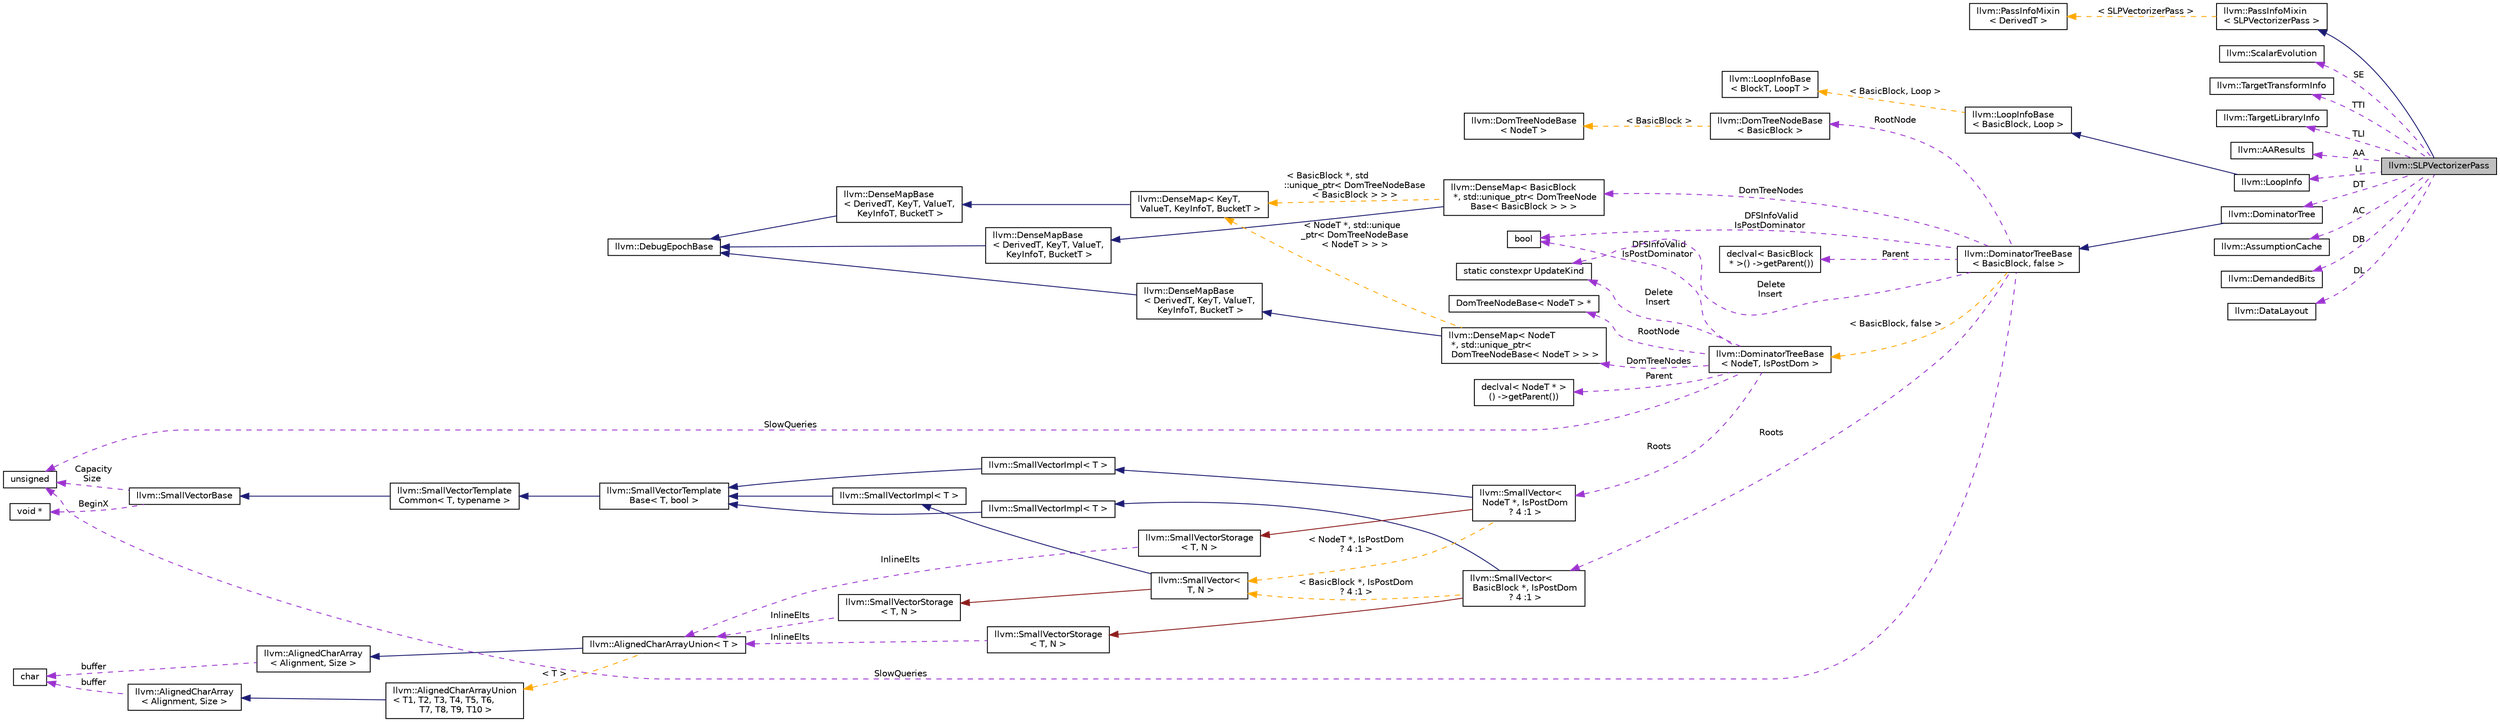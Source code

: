 digraph "llvm::SLPVectorizerPass"
{
 // LATEX_PDF_SIZE
  bgcolor="transparent";
  edge [fontname="Helvetica",fontsize="10",labelfontname="Helvetica",labelfontsize="10"];
  node [fontname="Helvetica",fontsize="10",shape="box"];
  rankdir="LR";
  Node1 [label="llvm::SLPVectorizerPass",height=0.2,width=0.4,color="black", fillcolor="grey75", style="filled", fontcolor="black",tooltip=" "];
  Node2 -> Node1 [dir="back",color="midnightblue",fontsize="10",style="solid",fontname="Helvetica"];
  Node2 [label="llvm::PassInfoMixin\l\< SLPVectorizerPass \>",height=0.2,width=0.4,color="black",URL="$structllvm_1_1PassInfoMixin.html",tooltip=" "];
  Node3 -> Node2 [dir="back",color="orange",fontsize="10",style="dashed",label=" \< SLPVectorizerPass \>" ,fontname="Helvetica"];
  Node3 [label="llvm::PassInfoMixin\l\< DerivedT \>",height=0.2,width=0.4,color="black",URL="$structllvm_1_1PassInfoMixin.html",tooltip="A CRTP mix-in to automatically provide informational APIs needed for passes."];
  Node4 -> Node1 [dir="back",color="darkorchid3",fontsize="10",style="dashed",label=" SE" ,fontname="Helvetica"];
  Node4 [label="llvm::ScalarEvolution",height=0.2,width=0.4,color="black",URL="$classllvm_1_1ScalarEvolution.html",tooltip="The main scalar evolution driver."];
  Node5 -> Node1 [dir="back",color="darkorchid3",fontsize="10",style="dashed",label=" TTI" ,fontname="Helvetica"];
  Node5 [label="llvm::TargetTransformInfo",height=0.2,width=0.4,color="black",URL="$classllvm_1_1TargetTransformInfo.html",tooltip="This pass provides access to the codegen interfaces that are needed for IR-level transformations."];
  Node6 -> Node1 [dir="back",color="darkorchid3",fontsize="10",style="dashed",label=" TLI" ,fontname="Helvetica"];
  Node6 [label="llvm::TargetLibraryInfo",height=0.2,width=0.4,color="black",URL="$classllvm_1_1TargetLibraryInfo.html",tooltip="Provides information about what library functions are available for the current target."];
  Node7 -> Node1 [dir="back",color="darkorchid3",fontsize="10",style="dashed",label=" AA" ,fontname="Helvetica"];
  Node7 [label="llvm::AAResults",height=0.2,width=0.4,color="black",URL="$classllvm_1_1AAResults.html",tooltip=" "];
  Node8 -> Node1 [dir="back",color="darkorchid3",fontsize="10",style="dashed",label=" LI" ,fontname="Helvetica"];
  Node8 [label="llvm::LoopInfo",height=0.2,width=0.4,color="black",URL="$classllvm_1_1LoopInfo.html",tooltip=" "];
  Node9 -> Node8 [dir="back",color="midnightblue",fontsize="10",style="solid",fontname="Helvetica"];
  Node9 [label="llvm::LoopInfoBase\l\< BasicBlock, Loop \>",height=0.2,width=0.4,color="black",URL="$classllvm_1_1LoopInfoBase.html",tooltip=" "];
  Node10 -> Node9 [dir="back",color="orange",fontsize="10",style="dashed",label=" \< BasicBlock, Loop \>" ,fontname="Helvetica"];
  Node10 [label="llvm::LoopInfoBase\l\< BlockT, LoopT \>",height=0.2,width=0.4,color="black",URL="$classllvm_1_1LoopInfoBase.html",tooltip="This class builds and contains all of the top-level loop structures in the specified function."];
  Node11 -> Node1 [dir="back",color="darkorchid3",fontsize="10",style="dashed",label=" DT" ,fontname="Helvetica"];
  Node11 [label="llvm::DominatorTree",height=0.2,width=0.4,color="black",URL="$classllvm_1_1DominatorTree.html",tooltip="Concrete subclass of DominatorTreeBase that is used to compute a normal dominator tree."];
  Node12 -> Node11 [dir="back",color="midnightblue",fontsize="10",style="solid",fontname="Helvetica"];
  Node12 [label="llvm::DominatorTreeBase\l\< BasicBlock, false \>",height=0.2,width=0.4,color="black",URL="$classllvm_1_1DominatorTreeBase.html",tooltip=" "];
  Node13 -> Node12 [dir="back",color="darkorchid3",fontsize="10",style="dashed",label=" DFSInfoValid\nIsPostDominator" ,fontname="Helvetica"];
  Node13 [label="bool",height=0.2,width=0.4,color="black",URL="$classbool.html",tooltip=" "];
  Node14 -> Node12 [dir="back",color="darkorchid3",fontsize="10",style="dashed",label=" Delete\nInsert" ,fontname="Helvetica"];
  Node14 [label="static constexpr UpdateKind",height=0.2,width=0.4,color="black",tooltip=" "];
  Node15 -> Node12 [dir="back",color="darkorchid3",fontsize="10",style="dashed",label=" Roots" ,fontname="Helvetica"];
  Node15 [label="llvm::SmallVector\<\l BasicBlock *, IsPostDom\l ? 4 :1 \>",height=0.2,width=0.4,color="black",URL="$classllvm_1_1SmallVector.html",tooltip=" "];
  Node16 -> Node15 [dir="back",color="midnightblue",fontsize="10",style="solid",fontname="Helvetica"];
  Node16 [label="llvm::SmallVectorImpl\< T \>",height=0.2,width=0.4,color="black",URL="$classllvm_1_1SmallVectorImpl.html",tooltip="This class consists of common code factored out of the SmallVector class to reduce code duplication b..."];
  Node17 -> Node16 [dir="back",color="midnightblue",fontsize="10",style="solid",fontname="Helvetica"];
  Node17 [label="llvm::SmallVectorTemplate\lBase\< T, bool \>",height=0.2,width=0.4,color="black",URL="$classllvm_1_1SmallVectorTemplateBase.html",tooltip="SmallVectorTemplateBase<TriviallyCopyable = false> - This is where we put method implementations that..."];
  Node18 -> Node17 [dir="back",color="midnightblue",fontsize="10",style="solid",fontname="Helvetica"];
  Node18 [label="llvm::SmallVectorTemplate\lCommon\< T, typename \>",height=0.2,width=0.4,color="black",URL="$classllvm_1_1SmallVectorTemplateCommon.html",tooltip="This is the part of SmallVectorTemplateBase which does not depend on whether the type T is a POD."];
  Node19 -> Node18 [dir="back",color="midnightblue",fontsize="10",style="solid",fontname="Helvetica"];
  Node19 [label="llvm::SmallVectorBase",height=0.2,width=0.4,color="black",URL="$classllvm_1_1SmallVectorBase.html",tooltip="This is all the non-templated stuff common to all SmallVectors."];
  Node20 -> Node19 [dir="back",color="darkorchid3",fontsize="10",style="dashed",label=" BeginX" ,fontname="Helvetica"];
  Node20 [label="void *",height=0.2,width=0.4,color="black",tooltip=" "];
  Node21 -> Node19 [dir="back",color="darkorchid3",fontsize="10",style="dashed",label=" Capacity\nSize" ,fontname="Helvetica"];
  Node21 [label="unsigned",height=0.2,width=0.4,color="black",URL="$classunsigned.html",tooltip=" "];
  Node22 -> Node15 [dir="back",color="firebrick4",fontsize="10",style="solid",fontname="Helvetica"];
  Node22 [label="llvm::SmallVectorStorage\l\< T, N \>",height=0.2,width=0.4,color="black",URL="$structllvm_1_1SmallVectorStorage.html",tooltip="Storage for the SmallVector elements."];
  Node23 -> Node22 [dir="back",color="darkorchid3",fontsize="10",style="dashed",label=" InlineElts" ,fontname="Helvetica"];
  Node23 [label="llvm::AlignedCharArrayUnion\< T \>",height=0.2,width=0.4,color="black",URL="$structllvm_1_1AlignedCharArrayUnion.html",tooltip=" "];
  Node24 -> Node23 [dir="back",color="midnightblue",fontsize="10",style="solid",fontname="Helvetica"];
  Node24 [label="llvm::AlignedCharArray\l\< Alignment, Size \>",height=0.2,width=0.4,color="black",URL="$structllvm_1_1AlignedCharArray.html",tooltip="Helper for building an aligned character array type."];
  Node25 -> Node24 [dir="back",color="darkorchid3",fontsize="10",style="dashed",label=" buffer" ,fontname="Helvetica"];
  Node25 [label="char",height=0.2,width=0.4,color="black",URL="$classchar.html",tooltip=" "];
  Node26 -> Node23 [dir="back",color="orange",fontsize="10",style="dashed",label=" \< T \>" ,fontname="Helvetica"];
  Node26 [label="llvm::AlignedCharArrayUnion\l\< T1, T2, T3, T4, T5, T6,\l T7, T8, T9, T10 \>",height=0.2,width=0.4,color="black",URL="$structllvm_1_1AlignedCharArrayUnion.html",tooltip="This union template exposes a suitably aligned and sized character array member which can hold elemen..."];
  Node27 -> Node26 [dir="back",color="midnightblue",fontsize="10",style="solid",fontname="Helvetica"];
  Node27 [label="llvm::AlignedCharArray\l\< Alignment, Size \>",height=0.2,width=0.4,color="black",URL="$structllvm_1_1AlignedCharArray.html",tooltip="Helper for building an aligned character array type."];
  Node25 -> Node27 [dir="back",color="darkorchid3",fontsize="10",style="dashed",label=" buffer" ,fontname="Helvetica"];
  Node28 -> Node15 [dir="back",color="orange",fontsize="10",style="dashed",label=" \< BasicBlock *, IsPostDom\l ? 4 :1 \>" ,fontname="Helvetica"];
  Node28 [label="llvm::SmallVector\<\l T, N \>",height=0.2,width=0.4,color="black",URL="$classllvm_1_1SmallVector.html",tooltip="This is a 'vector' (really, a variable-sized array), optimized for the case when the array is small."];
  Node29 -> Node28 [dir="back",color="midnightblue",fontsize="10",style="solid",fontname="Helvetica"];
  Node29 [label="llvm::SmallVectorImpl\< T \>",height=0.2,width=0.4,color="black",URL="$classllvm_1_1SmallVectorImpl.html",tooltip="This class consists of common code factored out of the SmallVector class to reduce code duplication b..."];
  Node17 -> Node29 [dir="back",color="midnightblue",fontsize="10",style="solid",fontname="Helvetica"];
  Node30 -> Node28 [dir="back",color="firebrick4",fontsize="10",style="solid",fontname="Helvetica"];
  Node30 [label="llvm::SmallVectorStorage\l\< T, N \>",height=0.2,width=0.4,color="black",URL="$structllvm_1_1SmallVectorStorage.html",tooltip="Storage for the SmallVector elements."];
  Node23 -> Node30 [dir="back",color="darkorchid3",fontsize="10",style="dashed",label=" InlineElts" ,fontname="Helvetica"];
  Node31 -> Node12 [dir="back",color="darkorchid3",fontsize="10",style="dashed",label=" DomTreeNodes" ,fontname="Helvetica"];
  Node31 [label="llvm::DenseMap\< BasicBlock\l *, std::unique_ptr\< DomTreeNode\lBase\< BasicBlock \> \> \>",height=0.2,width=0.4,color="black",URL="$classllvm_1_1DenseMap.html",tooltip=" "];
  Node32 -> Node31 [dir="back",color="midnightblue",fontsize="10",style="solid",fontname="Helvetica"];
  Node32 [label="llvm::DenseMapBase\l\< DerivedT, KeyT, ValueT,\l KeyInfoT, BucketT \>",height=0.2,width=0.4,color="black",URL="$classllvm_1_1DenseMapBase.html",tooltip=" "];
  Node33 -> Node32 [dir="back",color="midnightblue",fontsize="10",style="solid",fontname="Helvetica"];
  Node33 [label="llvm::DebugEpochBase",height=0.2,width=0.4,color="black",URL="$classllvm_1_1DebugEpochBase.html",tooltip=" "];
  Node34 -> Node31 [dir="back",color="orange",fontsize="10",style="dashed",label=" \< BasicBlock *, std\l::unique_ptr\< DomTreeNodeBase\l\< BasicBlock \> \> \>" ,fontname="Helvetica"];
  Node34 [label="llvm::DenseMap\< KeyT,\l ValueT, KeyInfoT, BucketT \>",height=0.2,width=0.4,color="black",URL="$classllvm_1_1DenseMap.html",tooltip=" "];
  Node35 -> Node34 [dir="back",color="midnightblue",fontsize="10",style="solid",fontname="Helvetica"];
  Node35 [label="llvm::DenseMapBase\l\< DerivedT, KeyT, ValueT,\l KeyInfoT, BucketT \>",height=0.2,width=0.4,color="black",URL="$classllvm_1_1DenseMapBase.html",tooltip=" "];
  Node33 -> Node35 [dir="back",color="midnightblue",fontsize="10",style="solid",fontname="Helvetica"];
  Node36 -> Node12 [dir="back",color="darkorchid3",fontsize="10",style="dashed",label=" RootNode" ,fontname="Helvetica"];
  Node36 [label="llvm::DomTreeNodeBase\l\< BasicBlock \>",height=0.2,width=0.4,color="black",URL="$classllvm_1_1DomTreeNodeBase.html",tooltip=" "];
  Node37 -> Node36 [dir="back",color="orange",fontsize="10",style="dashed",label=" \< BasicBlock \>" ,fontname="Helvetica"];
  Node37 [label="llvm::DomTreeNodeBase\l\< NodeT \>",height=0.2,width=0.4,color="black",URL="$classllvm_1_1DomTreeNodeBase.html",tooltip="Base class for the actual dominator tree node."];
  Node38 -> Node12 [dir="back",color="darkorchid3",fontsize="10",style="dashed",label=" Parent" ,fontname="Helvetica"];
  Node38 [label="declval\< BasicBlock\l * \>() -\>getParent())",height=0.2,width=0.4,color="black",URL="$classdecltype_07std_1_1declval_3_01BasicBlock_01_5_01_4_07_08_01-_4getParent_07_08_08.html",tooltip=" "];
  Node21 -> Node12 [dir="back",color="darkorchid3",fontsize="10",style="dashed",label=" SlowQueries" ,fontname="Helvetica"];
  Node39 -> Node12 [dir="back",color="orange",fontsize="10",style="dashed",label=" \< BasicBlock, false \>" ,fontname="Helvetica"];
  Node39 [label="llvm::DominatorTreeBase\l\< NodeT, IsPostDom \>",height=0.2,width=0.4,color="black",URL="$classllvm_1_1DominatorTreeBase.html",tooltip="Core dominator tree base class."];
  Node13 -> Node39 [dir="back",color="darkorchid3",fontsize="10",style="dashed",label=" DFSInfoValid\nIsPostDominator" ,fontname="Helvetica"];
  Node14 -> Node39 [dir="back",color="darkorchid3",fontsize="10",style="dashed",label=" Delete\nInsert" ,fontname="Helvetica"];
  Node40 -> Node39 [dir="back",color="darkorchid3",fontsize="10",style="dashed",label=" Roots" ,fontname="Helvetica"];
  Node40 [label="llvm::SmallVector\<\l NodeT *, IsPostDom\l ? 4 :1 \>",height=0.2,width=0.4,color="black",URL="$classllvm_1_1SmallVector.html",tooltip=" "];
  Node41 -> Node40 [dir="back",color="midnightblue",fontsize="10",style="solid",fontname="Helvetica"];
  Node41 [label="llvm::SmallVectorImpl\< T \>",height=0.2,width=0.4,color="black",URL="$classllvm_1_1SmallVectorImpl.html",tooltip="This class consists of common code factored out of the SmallVector class to reduce code duplication b..."];
  Node17 -> Node41 [dir="back",color="midnightblue",fontsize="10",style="solid",fontname="Helvetica"];
  Node42 -> Node40 [dir="back",color="firebrick4",fontsize="10",style="solid",fontname="Helvetica"];
  Node42 [label="llvm::SmallVectorStorage\l\< T, N \>",height=0.2,width=0.4,color="black",URL="$structllvm_1_1SmallVectorStorage.html",tooltip="Storage for the SmallVector elements."];
  Node23 -> Node42 [dir="back",color="darkorchid3",fontsize="10",style="dashed",label=" InlineElts" ,fontname="Helvetica"];
  Node28 -> Node40 [dir="back",color="orange",fontsize="10",style="dashed",label=" \< NodeT *, IsPostDom\l ? 4 :1 \>" ,fontname="Helvetica"];
  Node43 -> Node39 [dir="back",color="darkorchid3",fontsize="10",style="dashed",label=" DomTreeNodes" ,fontname="Helvetica"];
  Node43 [label="llvm::DenseMap\< NodeT\l *, std::unique_ptr\<\l DomTreeNodeBase\< NodeT \> \> \>",height=0.2,width=0.4,color="black",URL="$classllvm_1_1DenseMap.html",tooltip=" "];
  Node44 -> Node43 [dir="back",color="midnightblue",fontsize="10",style="solid",fontname="Helvetica"];
  Node44 [label="llvm::DenseMapBase\l\< DerivedT, KeyT, ValueT,\l KeyInfoT, BucketT \>",height=0.2,width=0.4,color="black",URL="$classllvm_1_1DenseMapBase.html",tooltip=" "];
  Node33 -> Node44 [dir="back",color="midnightblue",fontsize="10",style="solid",fontname="Helvetica"];
  Node34 -> Node43 [dir="back",color="orange",fontsize="10",style="dashed",label=" \< NodeT *, std::unique\l_ptr\< DomTreeNodeBase\l\< NodeT \> \> \>" ,fontname="Helvetica"];
  Node45 -> Node39 [dir="back",color="darkorchid3",fontsize="10",style="dashed",label=" RootNode" ,fontname="Helvetica"];
  Node45 [label="DomTreeNodeBase\< NodeT \> *",height=0.2,width=0.4,color="black",tooltip=" "];
  Node46 -> Node39 [dir="back",color="darkorchid3",fontsize="10",style="dashed",label=" Parent" ,fontname="Helvetica"];
  Node46 [label="declval\< NodeT * \>\l() -\>getParent())",height=0.2,width=0.4,color="black",tooltip=" "];
  Node21 -> Node39 [dir="back",color="darkorchid3",fontsize="10",style="dashed",label=" SlowQueries" ,fontname="Helvetica"];
  Node47 -> Node1 [dir="back",color="darkorchid3",fontsize="10",style="dashed",label=" AC" ,fontname="Helvetica"];
  Node47 [label="llvm::AssumptionCache",height=0.2,width=0.4,color="black",URL="$classllvm_1_1AssumptionCache.html",tooltip="A cache of @llvm.assume calls within a function."];
  Node48 -> Node1 [dir="back",color="darkorchid3",fontsize="10",style="dashed",label=" DB" ,fontname="Helvetica"];
  Node48 [label="llvm::DemandedBits",height=0.2,width=0.4,color="black",URL="$classllvm_1_1DemandedBits.html",tooltip=" "];
  Node49 -> Node1 [dir="back",color="darkorchid3",fontsize="10",style="dashed",label=" DL" ,fontname="Helvetica"];
  Node49 [label="llvm::DataLayout",height=0.2,width=0.4,color="black",URL="$classllvm_1_1DataLayout.html",tooltip="A parsed version of the target data layout string in and methods for querying it."];
}
